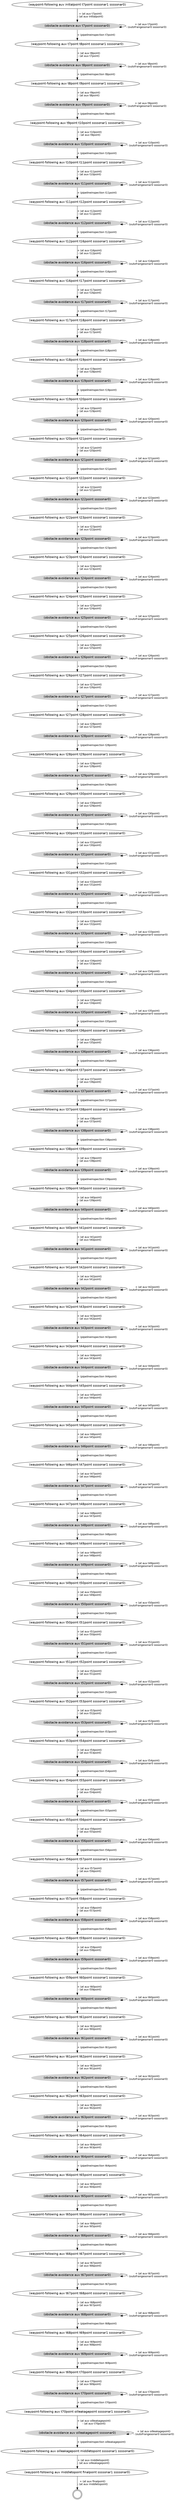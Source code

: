 digraph Struc {
 graph [fontname = "helvetica"];
 node [fontname = "helvetica"];
 edge [fontname = "helvetica"];
 node [shape=ellipse];
 packMode="graph";
 n0 [label="(waypoint-following auv initialpoint t7point ssssonar1 ssssonar0)"];
 n0->n1 [fontsize=12, label="+ (at auv t7point)\n- (at auv initialpoint)"];
 n1 [style=filled, color=lightgrey, label="(obstacle-avoidance auv t7point ssssonar0)"];
 n1->n1 [fontsize=12, label="+ (at auv t7point)\n- (outofrangesonar0 ssssonar0)"];
 n1->n2 [fontsize=12, label="+ (pipelineinspection t7point)"];
 n2 [label="(waypoint-following auv t7point t8point ssssonar1 ssssonar0)"];
 n2->n3 [fontsize=12, label="+ (at auv t8point)\n- (at auv t7point)"];
 n3 [style=filled, color=lightgrey, label="(obstacle-avoidance auv t8point ssssonar0)"];
 n3->n3 [fontsize=12, label="+ (at auv t8point)\n- (outofrangesonar0 ssssonar0)"];
 n3->n4 [fontsize=12, label="+ (pipelineinspection t8point)"];
 n4 [label="(waypoint-following auv t8point t9point ssssonar1 ssssonar0)"];
 n4->n5 [fontsize=12, label="+ (at auv t9point)\n- (at auv t8point)"];
 n5 [style=filled, color=lightgrey, label="(obstacle-avoidance auv t9point ssssonar0)"];
 n5->n5 [fontsize=12, label="+ (at auv t9point)\n- (outofrangesonar0 ssssonar0)"];
 n5->n6 [fontsize=12, label="+ (pipelineinspection t9point)"];
 n6 [label="(waypoint-following auv t9point t10point ssssonar1 ssssonar0)"];
 n6->n7 [fontsize=12, label="+ (at auv t10point)\n- (at auv t9point)"];
 n7 [style=filled, color=lightgrey, label="(obstacle-avoidance auv t10point ssssonar0)"];
 n7->n7 [fontsize=12, label="+ (at auv t10point)\n- (outofrangesonar0 ssssonar0)"];
 n7->n8 [fontsize=12, label="+ (pipelineinspection t10point)"];
 n8 [label="(waypoint-following auv t10point t11point ssssonar1 ssssonar0)"];
 n8->n9 [fontsize=12, label="+ (at auv t11point)\n- (at auv t10point)"];
 n9 [style=filled, color=lightgrey, label="(obstacle-avoidance auv t11point ssssonar0)"];
 n9->n9 [fontsize=12, label="+ (at auv t11point)\n- (outofrangesonar0 ssssonar0)"];
 n9->n10 [fontsize=12, label="+ (pipelineinspection t11point)"];
 n10 [label="(waypoint-following auv t11point t12point ssssonar1 ssssonar0)"];
 n10->n11 [fontsize=12, label="+ (at auv t12point)\n- (at auv t11point)"];
 n11 [style=filled, color=lightgrey, label="(obstacle-avoidance auv t12point ssssonar0)"];
 n11->n11 [fontsize=12, label="+ (at auv t12point)\n- (outofrangesonar0 ssssonar0)"];
 n11->n12 [fontsize=12, label="+ (pipelineinspection t12point)"];
 n12 [label="(waypoint-following auv t12point t16point ssssonar1 ssssonar0)"];
 n12->n13 [fontsize=12, label="+ (at auv t16point)\n- (at auv t12point)"];
 n13 [style=filled, color=lightgrey, label="(obstacle-avoidance auv t16point ssssonar0)"];
 n13->n13 [fontsize=12, label="+ (at auv t16point)\n- (outofrangesonar0 ssssonar0)"];
 n13->n14 [fontsize=12, label="+ (pipelineinspection t16point)"];
 n14 [label="(waypoint-following auv t16point t17point ssssonar1 ssssonar0)"];
 n14->n15 [fontsize=12, label="+ (at auv t17point)\n- (at auv t16point)"];
 n15 [style=filled, color=lightgrey, label="(obstacle-avoidance auv t17point ssssonar0)"];
 n15->n15 [fontsize=12, label="+ (at auv t17point)\n- (outofrangesonar0 ssssonar0)"];
 n15->n16 [fontsize=12, label="+ (pipelineinspection t17point)"];
 n16 [label="(waypoint-following auv t17point t18point ssssonar1 ssssonar0)"];
 n16->n17 [fontsize=12, label="+ (at auv t18point)\n- (at auv t17point)"];
 n17 [style=filled, color=lightgrey, label="(obstacle-avoidance auv t18point ssssonar0)"];
 n17->n17 [fontsize=12, label="+ (at auv t18point)\n- (outofrangesonar0 ssssonar0)"];
 n17->n18 [fontsize=12, label="+ (pipelineinspection t18point)"];
 n18 [label="(waypoint-following auv t18point t19point ssssonar1 ssssonar0)"];
 n18->n19 [fontsize=12, label="+ (at auv t19point)\n- (at auv t18point)"];
 n19 [style=filled, color=lightgrey, label="(obstacle-avoidance auv t19point ssssonar0)"];
 n19->n19 [fontsize=12, label="+ (at auv t19point)\n- (outofrangesonar0 ssssonar0)"];
 n19->n20 [fontsize=12, label="+ (pipelineinspection t19point)"];
 n20 [label="(waypoint-following auv t19point t20point ssssonar1 ssssonar0)"];
 n20->n21 [fontsize=12, label="+ (at auv t20point)\n- (at auv t19point)"];
 n21 [style=filled, color=lightgrey, label="(obstacle-avoidance auv t20point ssssonar0)"];
 n21->n21 [fontsize=12, label="+ (at auv t20point)\n- (outofrangesonar0 ssssonar0)"];
 n21->n22 [fontsize=12, label="+ (pipelineinspection t20point)"];
 n22 [label="(waypoint-following auv t20point t21point ssssonar1 ssssonar0)"];
 n22->n23 [fontsize=12, label="+ (at auv t21point)\n- (at auv t20point)"];
 n23 [style=filled, color=lightgrey, label="(obstacle-avoidance auv t21point ssssonar0)"];
 n23->n23 [fontsize=12, label="+ (at auv t21point)\n- (outofrangesonar0 ssssonar0)"];
 n23->n24 [fontsize=12, label="+ (pipelineinspection t21point)"];
 n24 [label="(waypoint-following auv t21point t22point ssssonar1 ssssonar0)"];
 n24->n25 [fontsize=12, label="+ (at auv t22point)\n- (at auv t21point)"];
 n25 [style=filled, color=lightgrey, label="(obstacle-avoidance auv t22point ssssonar0)"];
 n25->n25 [fontsize=12, label="+ (at auv t22point)\n- (outofrangesonar0 ssssonar0)"];
 n25->n26 [fontsize=12, label="+ (pipelineinspection t22point)"];
 n26 [label="(waypoint-following auv t22point t23point ssssonar1 ssssonar0)"];
 n26->n27 [fontsize=12, label="+ (at auv t23point)\n- (at auv t22point)"];
 n27 [style=filled, color=lightgrey, label="(obstacle-avoidance auv t23point ssssonar0)"];
 n27->n27 [fontsize=12, label="+ (at auv t23point)\n- (outofrangesonar0 ssssonar0)"];
 n27->n28 [fontsize=12, label="+ (pipelineinspection t23point)"];
 n28 [label="(waypoint-following auv t23point t24point ssssonar1 ssssonar0)"];
 n28->n29 [fontsize=12, label="+ (at auv t24point)\n- (at auv t23point)"];
 n29 [style=filled, color=lightgrey, label="(obstacle-avoidance auv t24point ssssonar0)"];
 n29->n29 [fontsize=12, label="+ (at auv t24point)\n- (outofrangesonar0 ssssonar0)"];
 n29->n30 [fontsize=12, label="+ (pipelineinspection t24point)"];
 n30 [label="(waypoint-following auv t24point t25point ssssonar1 ssssonar0)"];
 n30->n31 [fontsize=12, label="+ (at auv t25point)\n- (at auv t24point)"];
 n31 [style=filled, color=lightgrey, label="(obstacle-avoidance auv t25point ssssonar0)"];
 n31->n31 [fontsize=12, label="+ (at auv t25point)\n- (outofrangesonar0 ssssonar0)"];
 n31->n32 [fontsize=12, label="+ (pipelineinspection t25point)"];
 n32 [label="(waypoint-following auv t25point t26point ssssonar1 ssssonar0)"];
 n32->n33 [fontsize=12, label="+ (at auv t26point)\n- (at auv t25point)"];
 n33 [style=filled, color=lightgrey, label="(obstacle-avoidance auv t26point ssssonar0)"];
 n33->n33 [fontsize=12, label="+ (at auv t26point)\n- (outofrangesonar0 ssssonar0)"];
 n33->n34 [fontsize=12, label="+ (pipelineinspection t26point)"];
 n34 [label="(waypoint-following auv t26point t27point ssssonar1 ssssonar0)"];
 n34->n35 [fontsize=12, label="+ (at auv t27point)\n- (at auv t26point)"];
 n35 [style=filled, color=lightgrey, label="(obstacle-avoidance auv t27point ssssonar0)"];
 n35->n35 [fontsize=12, label="+ (at auv t27point)\n- (outofrangesonar0 ssssonar0)"];
 n35->n36 [fontsize=12, label="+ (pipelineinspection t27point)"];
 n36 [label="(waypoint-following auv t27point t28point ssssonar1 ssssonar0)"];
 n36->n37 [fontsize=12, label="+ (at auv t28point)\n- (at auv t27point)"];
 n37 [style=filled, color=lightgrey, label="(obstacle-avoidance auv t28point ssssonar0)"];
 n37->n37 [fontsize=12, label="+ (at auv t28point)\n- (outofrangesonar0 ssssonar0)"];
 n37->n38 [fontsize=12, label="+ (pipelineinspection t28point)"];
 n38 [label="(waypoint-following auv t28point t29point ssssonar1 ssssonar0)"];
 n38->n39 [fontsize=12, label="+ (at auv t29point)\n- (at auv t28point)"];
 n39 [style=filled, color=lightgrey, label="(obstacle-avoidance auv t29point ssssonar0)"];
 n39->n39 [fontsize=12, label="+ (at auv t29point)\n- (outofrangesonar0 ssssonar0)"];
 n39->n40 [fontsize=12, label="+ (pipelineinspection t29point)"];
 n40 [label="(waypoint-following auv t29point t30point ssssonar1 ssssonar0)"];
 n40->n41 [fontsize=12, label="+ (at auv t30point)\n- (at auv t29point)"];
 n41 [style=filled, color=lightgrey, label="(obstacle-avoidance auv t30point ssssonar0)"];
 n41->n41 [fontsize=12, label="+ (at auv t30point)\n- (outofrangesonar0 ssssonar0)"];
 n41->n42 [fontsize=12, label="+ (pipelineinspection t30point)"];
 n42 [label="(waypoint-following auv t30point t31point ssssonar1 ssssonar0)"];
 n42->n43 [fontsize=12, label="+ (at auv t31point)\n- (at auv t30point)"];
 n43 [style=filled, color=lightgrey, label="(obstacle-avoidance auv t31point ssssonar0)"];
 n43->n43 [fontsize=12, label="+ (at auv t31point)\n- (outofrangesonar0 ssssonar0)"];
 n43->n44 [fontsize=12, label="+ (pipelineinspection t31point)"];
 n44 [label="(waypoint-following auv t31point t32point ssssonar1 ssssonar0)"];
 n44->n45 [fontsize=12, label="+ (at auv t32point)\n- (at auv t31point)"];
 n45 [style=filled, color=lightgrey, label="(obstacle-avoidance auv t32point ssssonar0)"];
 n45->n45 [fontsize=12, label="+ (at auv t32point)\n- (outofrangesonar0 ssssonar0)"];
 n45->n46 [fontsize=12, label="+ (pipelineinspection t32point)"];
 n46 [label="(waypoint-following auv t32point t33point ssssonar1 ssssonar0)"];
 n46->n47 [fontsize=12, label="+ (at auv t33point)\n- (at auv t32point)"];
 n47 [style=filled, color=lightgrey, label="(obstacle-avoidance auv t33point ssssonar0)"];
 n47->n47 [fontsize=12, label="+ (at auv t33point)\n- (outofrangesonar0 ssssonar0)"];
 n47->n48 [fontsize=12, label="+ (pipelineinspection t33point)"];
 n48 [label="(waypoint-following auv t33point t34point ssssonar1 ssssonar0)"];
 n48->n49 [fontsize=12, label="+ (at auv t34point)\n- (at auv t33point)"];
 n49 [style=filled, color=lightgrey, label="(obstacle-avoidance auv t34point ssssonar0)"];
 n49->n49 [fontsize=12, label="+ (at auv t34point)\n- (outofrangesonar0 ssssonar0)"];
 n49->n50 [fontsize=12, label="+ (pipelineinspection t34point)"];
 n50 [label="(waypoint-following auv t34point t35point ssssonar1 ssssonar0)"];
 n50->n51 [fontsize=12, label="+ (at auv t35point)\n- (at auv t34point)"];
 n51 [style=filled, color=lightgrey, label="(obstacle-avoidance auv t35point ssssonar0)"];
 n51->n51 [fontsize=12, label="+ (at auv t35point)\n- (outofrangesonar0 ssssonar0)"];
 n51->n52 [fontsize=12, label="+ (pipelineinspection t35point)"];
 n52 [label="(waypoint-following auv t35point t36point ssssonar1 ssssonar0)"];
 n52->n53 [fontsize=12, label="+ (at auv t36point)\n- (at auv t35point)"];
 n53 [style=filled, color=lightgrey, label="(obstacle-avoidance auv t36point ssssonar0)"];
 n53->n53 [fontsize=12, label="+ (at auv t36point)\n- (outofrangesonar0 ssssonar0)"];
 n53->n54 [fontsize=12, label="+ (pipelineinspection t36point)"];
 n54 [label="(waypoint-following auv t36point t37point ssssonar1 ssssonar0)"];
 n54->n55 [fontsize=12, label="+ (at auv t37point)\n- (at auv t36point)"];
 n55 [style=filled, color=lightgrey, label="(obstacle-avoidance auv t37point ssssonar0)"];
 n55->n55 [fontsize=12, label="+ (at auv t37point)\n- (outofrangesonar0 ssssonar0)"];
 n55->n56 [fontsize=12, label="+ (pipelineinspection t37point)"];
 n56 [label="(waypoint-following auv t37point t38point ssssonar1 ssssonar0)"];
 n56->n57 [fontsize=12, label="+ (at auv t38point)\n- (at auv t37point)"];
 n57 [style=filled, color=lightgrey, label="(obstacle-avoidance auv t38point ssssonar0)"];
 n57->n57 [fontsize=12, label="+ (at auv t38point)\n- (outofrangesonar0 ssssonar0)"];
 n57->n58 [fontsize=12, label="+ (pipelineinspection t38point)"];
 n58 [label="(waypoint-following auv t38point t39point ssssonar1 ssssonar0)"];
 n58->n59 [fontsize=12, label="+ (at auv t39point)\n- (at auv t38point)"];
 n59 [style=filled, color=lightgrey, label="(obstacle-avoidance auv t39point ssssonar0)"];
 n59->n59 [fontsize=12, label="+ (at auv t39point)\n- (outofrangesonar0 ssssonar0)"];
 n59->n60 [fontsize=12, label="+ (pipelineinspection t39point)"];
 n60 [label="(waypoint-following auv t39point t40point ssssonar1 ssssonar0)"];
 n60->n61 [fontsize=12, label="+ (at auv t40point)\n- (at auv t39point)"];
 n61 [style=filled, color=lightgrey, label="(obstacle-avoidance auv t40point ssssonar0)"];
 n61->n61 [fontsize=12, label="+ (at auv t40point)\n- (outofrangesonar0 ssssonar0)"];
 n61->n62 [fontsize=12, label="+ (pipelineinspection t40point)"];
 n62 [label="(waypoint-following auv t40point t41point ssssonar1 ssssonar0)"];
 n62->n63 [fontsize=12, label="+ (at auv t41point)\n- (at auv t40point)"];
 n63 [style=filled, color=lightgrey, label="(obstacle-avoidance auv t41point ssssonar0)"];
 n63->n63 [fontsize=12, label="+ (at auv t41point)\n- (outofrangesonar0 ssssonar0)"];
 n63->n64 [fontsize=12, label="+ (pipelineinspection t41point)"];
 n64 [label="(waypoint-following auv t41point t42point ssssonar1 ssssonar0)"];
 n64->n65 [fontsize=12, label="+ (at auv t42point)\n- (at auv t41point)"];
 n65 [style=filled, color=lightgrey, label="(obstacle-avoidance auv t42point ssssonar0)"];
 n65->n65 [fontsize=12, label="+ (at auv t42point)\n- (outofrangesonar0 ssssonar0)"];
 n65->n66 [fontsize=12, label="+ (pipelineinspection t42point)"];
 n66 [label="(waypoint-following auv t42point t43point ssssonar1 ssssonar0)"];
 n66->n67 [fontsize=12, label="+ (at auv t43point)\n- (at auv t42point)"];
 n67 [style=filled, color=lightgrey, label="(obstacle-avoidance auv t43point ssssonar0)"];
 n67->n67 [fontsize=12, label="+ (at auv t43point)\n- (outofrangesonar0 ssssonar0)"];
 n67->n68 [fontsize=12, label="+ (pipelineinspection t43point)"];
 n68 [label="(waypoint-following auv t43point t44point ssssonar1 ssssonar0)"];
 n68->n69 [fontsize=12, label="+ (at auv t44point)\n- (at auv t43point)"];
 n69 [style=filled, color=lightgrey, label="(obstacle-avoidance auv t44point ssssonar0)"];
 n69->n69 [fontsize=12, label="+ (at auv t44point)\n- (outofrangesonar0 ssssonar0)"];
 n69->n70 [fontsize=12, label="+ (pipelineinspection t44point)"];
 n70 [label="(waypoint-following auv t44point t45point ssssonar1 ssssonar0)"];
 n70->n71 [fontsize=12, label="+ (at auv t45point)\n- (at auv t44point)"];
 n71 [style=filled, color=lightgrey, label="(obstacle-avoidance auv t45point ssssonar0)"];
 n71->n71 [fontsize=12, label="+ (at auv t45point)\n- (outofrangesonar0 ssssonar0)"];
 n71->n72 [fontsize=12, label="+ (pipelineinspection t45point)"];
 n72 [label="(waypoint-following auv t45point t46point ssssonar1 ssssonar0)"];
 n72->n73 [fontsize=12, label="+ (at auv t46point)\n- (at auv t45point)"];
 n73 [style=filled, color=lightgrey, label="(obstacle-avoidance auv t46point ssssonar0)"];
 n73->n73 [fontsize=12, label="+ (at auv t46point)\n- (outofrangesonar0 ssssonar0)"];
 n73->n74 [fontsize=12, label="+ (pipelineinspection t46point)"];
 n74 [label="(waypoint-following auv t46point t47point ssssonar1 ssssonar0)"];
 n74->n75 [fontsize=12, label="+ (at auv t47point)\n- (at auv t46point)"];
 n75 [style=filled, color=lightgrey, label="(obstacle-avoidance auv t47point ssssonar0)"];
 n75->n75 [fontsize=12, label="+ (at auv t47point)\n- (outofrangesonar0 ssssonar0)"];
 n75->n76 [fontsize=12, label="+ (pipelineinspection t47point)"];
 n76 [label="(waypoint-following auv t47point t48point ssssonar1 ssssonar0)"];
 n76->n77 [fontsize=12, label="+ (at auv t48point)\n- (at auv t47point)"];
 n77 [style=filled, color=lightgrey, label="(obstacle-avoidance auv t48point ssssonar0)"];
 n77->n77 [fontsize=12, label="+ (at auv t48point)\n- (outofrangesonar0 ssssonar0)"];
 n77->n78 [fontsize=12, label="+ (pipelineinspection t48point)"];
 n78 [label="(waypoint-following auv t48point t49point ssssonar1 ssssonar0)"];
 n78->n79 [fontsize=12, label="+ (at auv t49point)\n- (at auv t48point)"];
 n79 [style=filled, color=lightgrey, label="(obstacle-avoidance auv t49point ssssonar0)"];
 n79->n79 [fontsize=12, label="+ (at auv t49point)\n- (outofrangesonar0 ssssonar0)"];
 n79->n80 [fontsize=12, label="+ (pipelineinspection t49point)"];
 n80 [label="(waypoint-following auv t49point t50point ssssonar1 ssssonar0)"];
 n80->n81 [fontsize=12, label="+ (at auv t50point)\n- (at auv t49point)"];
 n81 [style=filled, color=lightgrey, label="(obstacle-avoidance auv t50point ssssonar0)"];
 n81->n81 [fontsize=12, label="+ (at auv t50point)\n- (outofrangesonar0 ssssonar0)"];
 n81->n82 [fontsize=12, label="+ (pipelineinspection t50point)"];
 n82 [label="(waypoint-following auv t50point t51point ssssonar1 ssssonar0)"];
 n82->n83 [fontsize=12, label="+ (at auv t51point)\n- (at auv t50point)"];
 n83 [style=filled, color=lightgrey, label="(obstacle-avoidance auv t51point ssssonar0)"];
 n83->n83 [fontsize=12, label="+ (at auv t51point)\n- (outofrangesonar0 ssssonar0)"];
 n83->n84 [fontsize=12, label="+ (pipelineinspection t51point)"];
 n84 [label="(waypoint-following auv t51point t52point ssssonar1 ssssonar0)"];
 n84->n85 [fontsize=12, label="+ (at auv t52point)\n- (at auv t51point)"];
 n85 [style=filled, color=lightgrey, label="(obstacle-avoidance auv t52point ssssonar0)"];
 n85->n85 [fontsize=12, label="+ (at auv t52point)\n- (outofrangesonar0 ssssonar0)"];
 n85->n86 [fontsize=12, label="+ (pipelineinspection t52point)"];
 n86 [label="(waypoint-following auv t52point t53point ssssonar1 ssssonar0)"];
 n86->n87 [fontsize=12, label="+ (at auv t53point)\n- (at auv t52point)"];
 n87 [style=filled, color=lightgrey, label="(obstacle-avoidance auv t53point ssssonar0)"];
 n87->n87 [fontsize=12, label="+ (at auv t53point)\n- (outofrangesonar0 ssssonar0)"];
 n87->n88 [fontsize=12, label="+ (pipelineinspection t53point)"];
 n88 [label="(waypoint-following auv t53point t54point ssssonar1 ssssonar0)"];
 n88->n89 [fontsize=12, label="+ (at auv t54point)\n- (at auv t53point)"];
 n89 [style=filled, color=lightgrey, label="(obstacle-avoidance auv t54point ssssonar0)"];
 n89->n89 [fontsize=12, label="+ (at auv t54point)\n- (outofrangesonar0 ssssonar0)"];
 n89->n90 [fontsize=12, label="+ (pipelineinspection t54point)"];
 n90 [label="(waypoint-following auv t54point t55point ssssonar1 ssssonar0)"];
 n90->n91 [fontsize=12, label="+ (at auv t55point)\n- (at auv t54point)"];
 n91 [style=filled, color=lightgrey, label="(obstacle-avoidance auv t55point ssssonar0)"];
 n91->n91 [fontsize=12, label="+ (at auv t55point)\n- (outofrangesonar0 ssssonar0)"];
 n91->n92 [fontsize=12, label="+ (pipelineinspection t55point)"];
 n92 [label="(waypoint-following auv t55point t56point ssssonar1 ssssonar0)"];
 n92->n93 [fontsize=12, label="+ (at auv t56point)\n- (at auv t55point)"];
 n93 [style=filled, color=lightgrey, label="(obstacle-avoidance auv t56point ssssonar0)"];
 n93->n93 [fontsize=12, label="+ (at auv t56point)\n- (outofrangesonar0 ssssonar0)"];
 n93->n94 [fontsize=12, label="+ (pipelineinspection t56point)"];
 n94 [label="(waypoint-following auv t56point t57point ssssonar1 ssssonar0)"];
 n94->n95 [fontsize=12, label="+ (at auv t57point)\n- (at auv t56point)"];
 n95 [style=filled, color=lightgrey, label="(obstacle-avoidance auv t57point ssssonar0)"];
 n95->n95 [fontsize=12, label="+ (at auv t57point)\n- (outofrangesonar0 ssssonar0)"];
 n95->n96 [fontsize=12, label="+ (pipelineinspection t57point)"];
 n96 [label="(waypoint-following auv t57point t58point ssssonar1 ssssonar0)"];
 n96->n97 [fontsize=12, label="+ (at auv t58point)\n- (at auv t57point)"];
 n97 [style=filled, color=lightgrey, label="(obstacle-avoidance auv t58point ssssonar0)"];
 n97->n97 [fontsize=12, label="+ (at auv t58point)\n- (outofrangesonar0 ssssonar0)"];
 n97->n98 [fontsize=12, label="+ (pipelineinspection t58point)"];
 n98 [label="(waypoint-following auv t58point t59point ssssonar1 ssssonar0)"];
 n98->n99 [fontsize=12, label="+ (at auv t59point)\n- (at auv t58point)"];
 n99 [style=filled, color=lightgrey, label="(obstacle-avoidance auv t59point ssssonar0)"];
 n99->n99 [fontsize=12, label="+ (at auv t59point)\n- (outofrangesonar0 ssssonar0)"];
 n99->n100 [fontsize=12, label="+ (pipelineinspection t59point)"];
 n100 [label="(waypoint-following auv t59point t60point ssssonar1 ssssonar0)"];
 n100->n101 [fontsize=12, label="+ (at auv t60point)\n- (at auv t59point)"];
 n101 [style=filled, color=lightgrey, label="(obstacle-avoidance auv t60point ssssonar0)"];
 n101->n101 [fontsize=12, label="+ (at auv t60point)\n- (outofrangesonar0 ssssonar0)"];
 n101->n102 [fontsize=12, label="+ (pipelineinspection t60point)"];
 n102 [label="(waypoint-following auv t60point t61point ssssonar1 ssssonar0)"];
 n102->n103 [fontsize=12, label="+ (at auv t61point)\n- (at auv t60point)"];
 n103 [style=filled, color=lightgrey, label="(obstacle-avoidance auv t61point ssssonar0)"];
 n103->n103 [fontsize=12, label="+ (at auv t61point)\n- (outofrangesonar0 ssssonar0)"];
 n103->n104 [fontsize=12, label="+ (pipelineinspection t61point)"];
 n104 [label="(waypoint-following auv t61point t62point ssssonar1 ssssonar0)"];
 n104->n105 [fontsize=12, label="+ (at auv t62point)\n- (at auv t61point)"];
 n105 [style=filled, color=lightgrey, label="(obstacle-avoidance auv t62point ssssonar0)"];
 n105->n105 [fontsize=12, label="+ (at auv t62point)\n- (outofrangesonar0 ssssonar0)"];
 n105->n106 [fontsize=12, label="+ (pipelineinspection t62point)"];
 n106 [label="(waypoint-following auv t62point t63point ssssonar1 ssssonar0)"];
 n106->n107 [fontsize=12, label="+ (at auv t63point)\n- (at auv t62point)"];
 n107 [style=filled, color=lightgrey, label="(obstacle-avoidance auv t63point ssssonar0)"];
 n107->n107 [fontsize=12, label="+ (at auv t63point)\n- (outofrangesonar0 ssssonar0)"];
 n107->n108 [fontsize=12, label="+ (pipelineinspection t63point)"];
 n108 [label="(waypoint-following auv t63point t64point ssssonar1 ssssonar0)"];
 n108->n109 [fontsize=12, label="+ (at auv t64point)\n- (at auv t63point)"];
 n109 [style=filled, color=lightgrey, label="(obstacle-avoidance auv t64point ssssonar0)"];
 n109->n109 [fontsize=12, label="+ (at auv t64point)\n- (outofrangesonar0 ssssonar0)"];
 n109->n110 [fontsize=12, label="+ (pipelineinspection t64point)"];
 n110 [label="(waypoint-following auv t64point t65point ssssonar1 ssssonar0)"];
 n110->n111 [fontsize=12, label="+ (at auv t65point)\n- (at auv t64point)"];
 n111 [style=filled, color=lightgrey, label="(obstacle-avoidance auv t65point ssssonar0)"];
 n111->n111 [fontsize=12, label="+ (at auv t65point)\n- (outofrangesonar0 ssssonar0)"];
 n111->n112 [fontsize=12, label="+ (pipelineinspection t65point)"];
 n112 [label="(waypoint-following auv t65point t66point ssssonar1 ssssonar0)"];
 n112->n113 [fontsize=12, label="+ (at auv t66point)\n- (at auv t65point)"];
 n113 [style=filled, color=lightgrey, label="(obstacle-avoidance auv t66point ssssonar0)"];
 n113->n113 [fontsize=12, label="+ (at auv t66point)\n- (outofrangesonar0 ssssonar0)"];
 n113->n114 [fontsize=12, label="+ (pipelineinspection t66point)"];
 n114 [label="(waypoint-following auv t66point t67point ssssonar1 ssssonar0)"];
 n114->n115 [fontsize=12, label="+ (at auv t67point)\n- (at auv t66point)"];
 n115 [style=filled, color=lightgrey, label="(obstacle-avoidance auv t67point ssssonar0)"];
 n115->n115 [fontsize=12, label="+ (at auv t67point)\n- (outofrangesonar0 ssssonar0)"];
 n115->n116 [fontsize=12, label="+ (pipelineinspection t67point)"];
 n116 [label="(waypoint-following auv t67point t68point ssssonar1 ssssonar0)"];
 n116->n117 [fontsize=12, label="+ (at auv t68point)\n- (at auv t67point)"];
 n117 [style=filled, color=lightgrey, label="(obstacle-avoidance auv t68point ssssonar0)"];
 n117->n117 [fontsize=12, label="+ (at auv t68point)\n- (outofrangesonar0 ssssonar0)"];
 n117->n118 [fontsize=12, label="+ (pipelineinspection t68point)"];
 n118 [label="(waypoint-following auv t68point t69point ssssonar1 ssssonar0)"];
 n118->n119 [fontsize=12, label="+ (at auv t69point)\n- (at auv t68point)"];
 n119 [style=filled, color=lightgrey, label="(obstacle-avoidance auv t69point ssssonar0)"];
 n119->n119 [fontsize=12, label="+ (at auv t69point)\n- (outofrangesonar0 ssssonar0)"];
 n119->n120 [fontsize=12, label="+ (pipelineinspection t69point)"];
 n120 [label="(waypoint-following auv t69point t70point ssssonar1 ssssonar0)"];
 n120->n121 [fontsize=12, label="+ (at auv t70point)\n- (at auv t69point)"];
 n121 [style=filled, color=lightgrey, label="(obstacle-avoidance auv t70point ssssonar0)"];
 n121->n121 [fontsize=12, label="+ (at auv t70point)\n- (outofrangesonar0 ssssonar0)"];
 n121->n122 [fontsize=12, label="+ (pipelineinspection t70point)"];
 n122 [label="(waypoint-following auv t70point oilleakagepoint ssssonar1 ssssonar0)"];
 n122->n123 [fontsize=12, label="+ (at auv oilleakagepoint)\n- (at auv t70point)"];
 n123 [style=filled, color=lightgrey, label="(obstacle-avoidance auv oilleakagepoint ssssonar0)"];
 n123->n123 [fontsize=12, label="+ (at auv oilleakagepoint)\n- (outofrangesonar0 ssssonar0)"];
 n123->n124 [fontsize=12, label="+ (pipelineinspection oilleakagepoint)"];
 n124 [label="(waypoint-following auv oilleakagepoint middletopoint ssssonar1 ssssonar0)"];
 n124->n125 [fontsize=12, label="+ (at auv middletopoint)\n- (at auv oilleakagepoint)"];
 n125 [label="(waypoint-following auv middletopoint finalpoint ssssonar1 ssssonar0)"];
 n125->n126 [fontsize=12, label="+ (at auv finalpoint)\n- (at auv middletopoint)"];
 n126 [shape=circle,label="",peripheries=2];
}